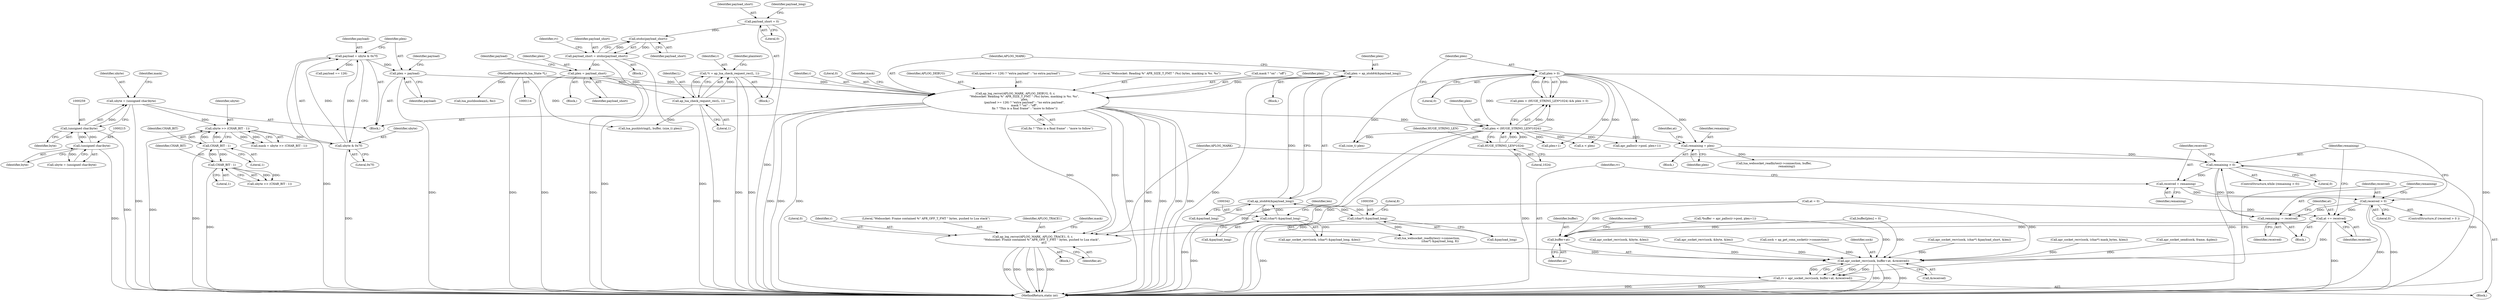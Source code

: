 digraph "0_httpd_643f0fcf3b8ab09a68f0ecd2aa37aafeda3e63ef@API" {
"1000471" [label="(Call,remaining > 0)"];
"1000492" [label="(Call,remaining -= received)"];
"1000488" [label="(Call,received > 0)"];
"1000475" [label="(Call,received = remaining)"];
"1000471" [label="(Call,remaining > 0)"];
"1000444" [label="(Call,remaining = plen)"];
"1000439" [label="(Call,plen > 0)"];
"1000434" [label="(Call,plen < (HUGE_STRING_LEN*1024))"];
"1000374" [label="(Call,ap_log_rerror(APLOG_MARK, APLOG_DEBUG, 0, r, \n                    \"Websocket: Reading %\" APR_SIZE_T_FMT \" (%s) bytes, masking is %s. %s\", \n                    plen,\n                    (payload >= 126) ? \"extra payload\" : \"no extra payload\", \n                    mask ? \"on\" : \"off\", \n                    fin ? \"This is a final frame\" : \"more to follow\"))"];
"1000147" [label="(Call,*r = ap_lua_check_request_rec(L, 1))"];
"1000149" [label="(Call,ap_lua_check_request_rec(L, 1))"];
"1000115" [label="(MethodParameterIn,lua_State *L)"];
"1000273" [label="(Call,plen = payload)"];
"1000268" [label="(Call,payload = ubyte & 0x7f)"];
"1000270" [label="(Call,ubyte & 0x7f)"];
"1000263" [label="(Call,ubyte >> (CHAR_BIT - 1))"];
"1000256" [label="(Call,ubyte = (unsigned char)byte)"];
"1000258" [label="(Call,(unsigned char)byte)"];
"1000214" [label="(Call,(unsigned char)byte)"];
"1000265" [label="(Call,CHAR_BIT - 1)"];
"1000221" [label="(Call,CHAR_BIT - 1)"];
"1000365" [label="(Call,plen = ap_ntoh64(&payload_long))"];
"1000367" [label="(Call,ap_ntoh64(&payload_long))"];
"1000341" [label="(Call,(char*) &payload_long)"];
"1000355" [label="(Call,(char*) &payload_long)"];
"1000319" [label="(Call,plen = payload_short)"];
"1000310" [label="(Call,payload_short = ntohs(payload_short))"];
"1000312" [label="(Call,ntohs(payload_short))"];
"1000136" [label="(Call,payload_short = 0)"];
"1000436" [label="(Call,HUGE_STRING_LEN*1024)"];
"1000495" [label="(Call,at += received)"];
"1000480" [label="(Call,apr_socket_recv(sock, buffer+at, &received))"];
"1000478" [label="(Call,rv = apr_socket_recv(sock, buffer+at, &received))"];
"1000482" [label="(Call,buffer+at)"];
"1000498" [label="(Call,ap_log_rerror(APLOG_MARK, APLOG_TRACE1, 0, r, \n                    \"Websocket: Frame contained %\" APR_OFF_T_FMT \" bytes, pushed to Lua stack\", \n                        at))"];
"1000498" [label="(Call,ap_log_rerror(APLOG_MARK, APLOG_TRACE1, 0, r, \n                    \"Websocket: Frame contained %\" APR_OFF_T_FMT \" bytes, pushed to Lua stack\", \n                        at))"];
"1000269" [label="(Identifier,payload)"];
"1000355" [label="(Call,(char*) &payload_long)"];
"1000482" [label="(Call,buffer+at)"];
"1000435" [label="(Identifier,plen)"];
"1000494" [label="(Identifier,received)"];
"1000321" [label="(Identifier,payload_short)"];
"1000222" [label="(Identifier,CHAR_BIT)"];
"1000500" [label="(Identifier,APLOG_TRACE1)"];
"1000256" [label="(Call,ubyte = (unsigned char)byte)"];
"1000266" [label="(Identifier,CHAR_BIT)"];
"1000481" [label="(Identifier,sock)"];
"1000147" [label="(Call,*r = ap_lua_check_request_rec(L, 1))"];
"1000495" [label="(Call,at += received)"];
"1000442" [label="(Block,)"];
"1000262" [label="(Identifier,mask)"];
"1000484" [label="(Identifier,at)"];
"1000489" [label="(Identifier,received)"];
"1000540" [label="(Call,(size_t) plen)"];
"1000491" [label="(Block,)"];
"1000543" [label="(Call,lua_pushboolean(L, fin))"];
"1000433" [label="(Call,plen < (HUGE_STRING_LEN*1024) && plen > 0)"];
"1000486" [label="(Identifier,received)"];
"1000487" [label="(ControlStructure,if (received > 0 ))"];
"1000499" [label="(Identifier,APLOG_MARK)"];
"1000522" [label="(Call,n < plen)"];
"1000278" [label="(Identifier,payload)"];
"1000212" [label="(Call,ubyte = (unsigned char)byte)"];
"1000137" [label="(Identifier,payload_short)"];
"1000149" [label="(Call,ap_lua_check_request_rec(L, 1))"];
"1000289" [label="(Call,apr_socket_recv(sock, (char*) &payload_short, &len))"];
"1000567" [label="(Call,apr_socket_send(sock, frame, &plen))"];
"1000516" [label="(Identifier,mask)"];
"1000455" [label="(Call,apr_palloc(r->pool, plen+1))"];
"1000472" [label="(Identifier,remaining)"];
"1000234" [label="(Call,apr_socket_recv(sock, &byte, &len))"];
"1000478" [label="(Call,rv = apr_socket_recv(sock, buffer+at, &received))"];
"1000319" [label="(Call,plen = payload_short)"];
"1000257" [label="(Identifier,ubyte)"];
"1000271" [label="(Identifier,ubyte)"];
"1000316" [label="(Identifier,rv)"];
"1000311" [label="(Identifier,payload_short)"];
"1000381" [label="(Call,(payload >= 126) ? \"extra payload\" : \"no extra payload\")"];
"1000343" [label="(Call,&payload_long)"];
"1000377" [label="(Literal,0)"];
"1000445" [label="(Identifier,remaining)"];
"1000275" [label="(Identifier,payload)"];
"1000219" [label="(Call,ubyte >> (CHAR_BIT - 1))"];
"1000328" [label="(Identifier,payload)"];
"1000450" [label="(Identifier,at)"];
"1000310" [label="(Call,payload_short = ntohs(payload_short))"];
"1000280" [label="(Block,)"];
"1000116" [label="(Block,)"];
"1000474" [label="(Block,)"];
"1000446" [label="(Identifier,plen)"];
"1000501" [label="(Literal,0)"];
"1000434" [label="(Call,plen < (HUGE_STRING_LEN*1024))"];
"1000313" [label="(Identifier,payload_short)"];
"1000479" [label="(Identifier,rv)"];
"1000509" [label="(Call,lua_websocket_readbytes(r->connection, buffer, \n                            remaining))"];
"1000470" [label="(ControlStructure,while (remaining > 0))"];
"1000476" [label="(Identifier,received)"];
"1000264" [label="(Identifier,ubyte)"];
"1000440" [label="(Identifier,plen)"];
"1000459" [label="(Call,plen+1)"];
"1000462" [label="(Call,buffer[plen] = 0)"];
"1000261" [label="(Call,mask = ubyte >> (CHAR_BIT - 1))"];
"1000138" [label="(Literal,0)"];
"1000469" [label="(Block,)"];
"1000406" [label="(Call,apr_socket_recv(sock, (char*) mask_bytes, &len))"];
"1000473" [label="(Literal,0)"];
"1000490" [label="(Literal,0)"];
"1000438" [label="(Literal,1024)"];
"1000216" [label="(Identifier,byte)"];
"1000475" [label="(Call,received = remaining)"];
"1000367" [label="(Call,ap_ntoh64(&payload_long))"];
"1000277" [label="(Call,payload == 126)"];
"1000141" [label="(Identifier,payload_long)"];
"1000376" [label="(Identifier,APLOG_DEBUG)"];
"1000504" [label="(Identifier,at)"];
"1000268" [label="(Call,payload = ubyte & 0x7f)"];
"1000441" [label="(Literal,0)"];
"1000260" [label="(Identifier,byte)"];
"1000273" [label="(Call,plen = payload)"];
"1000380" [label="(Identifier,plen)"];
"1000318" [label="(Block,)"];
"1000148" [label="(Identifier,r)"];
"1000270" [label="(Call,ubyte & 0x7f)"];
"1000375" [label="(Identifier,APLOG_MARK)"];
"1000493" [label="(Identifier,remaining)"];
"1000444" [label="(Call,remaining = plen)"];
"1000480" [label="(Call,apr_socket_recv(sock, buffer+at, &received))"];
"1000364" [label="(Block,)"];
"1000379" [label="(Literal,\"Websocket: Reading %\" APR_SIZE_T_FMT \" (%s) bytes, masking is %s. %s\")"];
"1000366" [label="(Identifier,plen)"];
"1000267" [label="(Literal,1)"];
"1000368" [label="(Call,&payload_long)"];
"1000339" [label="(Call,apr_socket_recv(sock, (char*) &payload_long, &len))"];
"1000537" [label="(Call,lua_pushlstring(L, buffer, (size_t) plen))"];
"1000453" [label="(Call,*buffer = apr_palloc(r->pool, plen+1))"];
"1000391" [label="(Call,fin ? \"This is a final frame\" : \"more to follow\")"];
"1000492" [label="(Call,remaining -= received)"];
"1000153" [label="(Identifier,plaintext)"];
"1000351" [label="(Call,lua_websocket_readbytes(r->connection, \n                            (char*) &payload_long, 8))"];
"1000185" [label="(Call,apr_socket_recv(sock, &byte, &len))"];
"1000265" [label="(Call,CHAR_BIT - 1)"];
"1000341" [label="(Call,(char*) &payload_long)"];
"1000497" [label="(Identifier,received)"];
"1000168" [label="(Call,sock = ap_get_conn_socket(r->connection))"];
"1000272" [label="(Literal,0x7f)"];
"1000258" [label="(Call,(unsigned char)byte)"];
"1000346" [label="(Identifier,len)"];
"1000357" [label="(Call,&payload_long)"];
"1000223" [label="(Literal,1)"];
"1000436" [label="(Call,HUGE_STRING_LEN*1024)"];
"1000263" [label="(Call,ubyte >> (CHAR_BIT - 1))"];
"1000274" [label="(Identifier,plen)"];
"1000214" [label="(Call,(unsigned char)byte)"];
"1000437" [label="(Identifier,HUGE_STRING_LEN)"];
"1000485" [label="(Call,&received)"];
"1000488" [label="(Call,received > 0)"];
"1000387" [label="(Call,mask ? \"on\" : \"off\")"];
"1000496" [label="(Identifier,at)"];
"1000365" [label="(Call,plen = ap_ntoh64(&payload_long))"];
"1000471" [label="(Call,remaining > 0)"];
"1000502" [label="(Identifier,r)"];
"1000221" [label="(Call,CHAR_BIT - 1)"];
"1000151" [label="(Literal,1)"];
"1000150" [label="(Identifier,L)"];
"1000136" [label="(Call,payload_short = 0)"];
"1000374" [label="(Call,ap_log_rerror(APLOG_MARK, APLOG_DEBUG, 0, r, \n                    \"Websocket: Reading %\" APR_SIZE_T_FMT \" (%s) bytes, masking is %s. %s\", \n                    plen,\n                    (payload >= 126) ? \"extra payload\" : \"no extra payload\", \n                    mask ? \"on\" : \"off\", \n                    fin ? \"This is a final frame\" : \"more to follow\"))"];
"1000503" [label="(Literal,\"Websocket: Frame contained %\" APR_OFF_T_FMT \" bytes, pushed to Lua stack\")"];
"1000477" [label="(Identifier,remaining)"];
"1000115" [label="(MethodParameterIn,lua_State *L)"];
"1000396" [label="(Identifier,mask)"];
"1000312" [label="(Call,ntohs(payload_short))"];
"1000449" [label="(Call,at = 0)"];
"1000483" [label="(Identifier,buffer)"];
"1000359" [label="(Literal,8)"];
"1000439" [label="(Call,plen > 0)"];
"1000378" [label="(Identifier,r)"];
"1000320" [label="(Identifier,plen)"];
"1000255" [label="(Block,)"];
"1000577" [label="(MethodReturn,static int)"];
"1000471" -> "1000470"  [label="AST: "];
"1000471" -> "1000473"  [label="CFG: "];
"1000472" -> "1000471"  [label="AST: "];
"1000473" -> "1000471"  [label="AST: "];
"1000476" -> "1000471"  [label="CFG: "];
"1000499" -> "1000471"  [label="CFG: "];
"1000471" -> "1000577"  [label="DDG: "];
"1000471" -> "1000577"  [label="DDG: "];
"1000492" -> "1000471"  [label="DDG: "];
"1000444" -> "1000471"  [label="DDG: "];
"1000471" -> "1000475"  [label="DDG: "];
"1000471" -> "1000492"  [label="DDG: "];
"1000492" -> "1000491"  [label="AST: "];
"1000492" -> "1000494"  [label="CFG: "];
"1000493" -> "1000492"  [label="AST: "];
"1000494" -> "1000492"  [label="AST: "];
"1000496" -> "1000492"  [label="CFG: "];
"1000488" -> "1000492"  [label="DDG: "];
"1000488" -> "1000487"  [label="AST: "];
"1000488" -> "1000490"  [label="CFG: "];
"1000489" -> "1000488"  [label="AST: "];
"1000490" -> "1000488"  [label="AST: "];
"1000472" -> "1000488"  [label="CFG: "];
"1000493" -> "1000488"  [label="CFG: "];
"1000488" -> "1000577"  [label="DDG: "];
"1000488" -> "1000577"  [label="DDG: "];
"1000475" -> "1000488"  [label="DDG: "];
"1000488" -> "1000495"  [label="DDG: "];
"1000475" -> "1000474"  [label="AST: "];
"1000475" -> "1000477"  [label="CFG: "];
"1000476" -> "1000475"  [label="AST: "];
"1000477" -> "1000475"  [label="AST: "];
"1000479" -> "1000475"  [label="CFG: "];
"1000444" -> "1000442"  [label="AST: "];
"1000444" -> "1000446"  [label="CFG: "];
"1000445" -> "1000444"  [label="AST: "];
"1000446" -> "1000444"  [label="AST: "];
"1000450" -> "1000444"  [label="CFG: "];
"1000439" -> "1000444"  [label="DDG: "];
"1000434" -> "1000444"  [label="DDG: "];
"1000444" -> "1000509"  [label="DDG: "];
"1000439" -> "1000433"  [label="AST: "];
"1000439" -> "1000441"  [label="CFG: "];
"1000440" -> "1000439"  [label="AST: "];
"1000441" -> "1000439"  [label="AST: "];
"1000433" -> "1000439"  [label="CFG: "];
"1000439" -> "1000577"  [label="DDG: "];
"1000439" -> "1000433"  [label="DDG: "];
"1000439" -> "1000433"  [label="DDG: "];
"1000434" -> "1000439"  [label="DDG: "];
"1000439" -> "1000455"  [label="DDG: "];
"1000439" -> "1000459"  [label="DDG: "];
"1000439" -> "1000522"  [label="DDG: "];
"1000439" -> "1000540"  [label="DDG: "];
"1000434" -> "1000433"  [label="AST: "];
"1000434" -> "1000436"  [label="CFG: "];
"1000435" -> "1000434"  [label="AST: "];
"1000436" -> "1000434"  [label="AST: "];
"1000440" -> "1000434"  [label="CFG: "];
"1000433" -> "1000434"  [label="CFG: "];
"1000434" -> "1000577"  [label="DDG: "];
"1000434" -> "1000577"  [label="DDG: "];
"1000434" -> "1000433"  [label="DDG: "];
"1000434" -> "1000433"  [label="DDG: "];
"1000374" -> "1000434"  [label="DDG: "];
"1000436" -> "1000434"  [label="DDG: "];
"1000436" -> "1000434"  [label="DDG: "];
"1000434" -> "1000455"  [label="DDG: "];
"1000434" -> "1000459"  [label="DDG: "];
"1000434" -> "1000522"  [label="DDG: "];
"1000434" -> "1000540"  [label="DDG: "];
"1000374" -> "1000255"  [label="AST: "];
"1000374" -> "1000391"  [label="CFG: "];
"1000375" -> "1000374"  [label="AST: "];
"1000376" -> "1000374"  [label="AST: "];
"1000377" -> "1000374"  [label="AST: "];
"1000378" -> "1000374"  [label="AST: "];
"1000379" -> "1000374"  [label="AST: "];
"1000380" -> "1000374"  [label="AST: "];
"1000381" -> "1000374"  [label="AST: "];
"1000387" -> "1000374"  [label="AST: "];
"1000391" -> "1000374"  [label="AST: "];
"1000396" -> "1000374"  [label="CFG: "];
"1000374" -> "1000577"  [label="DDG: "];
"1000374" -> "1000577"  [label="DDG: "];
"1000374" -> "1000577"  [label="DDG: "];
"1000374" -> "1000577"  [label="DDG: "];
"1000374" -> "1000577"  [label="DDG: "];
"1000374" -> "1000577"  [label="DDG: "];
"1000374" -> "1000577"  [label="DDG: "];
"1000374" -> "1000577"  [label="DDG: "];
"1000147" -> "1000374"  [label="DDG: "];
"1000273" -> "1000374"  [label="DDG: "];
"1000365" -> "1000374"  [label="DDG: "];
"1000319" -> "1000374"  [label="DDG: "];
"1000374" -> "1000498"  [label="DDG: "];
"1000374" -> "1000498"  [label="DDG: "];
"1000147" -> "1000116"  [label="AST: "];
"1000147" -> "1000149"  [label="CFG: "];
"1000148" -> "1000147"  [label="AST: "];
"1000149" -> "1000147"  [label="AST: "];
"1000153" -> "1000147"  [label="CFG: "];
"1000147" -> "1000577"  [label="DDG: "];
"1000147" -> "1000577"  [label="DDG: "];
"1000149" -> "1000147"  [label="DDG: "];
"1000149" -> "1000147"  [label="DDG: "];
"1000149" -> "1000151"  [label="CFG: "];
"1000150" -> "1000149"  [label="AST: "];
"1000151" -> "1000149"  [label="AST: "];
"1000149" -> "1000577"  [label="DDG: "];
"1000115" -> "1000149"  [label="DDG: "];
"1000149" -> "1000537"  [label="DDG: "];
"1000115" -> "1000114"  [label="AST: "];
"1000115" -> "1000577"  [label="DDG: "];
"1000115" -> "1000537"  [label="DDG: "];
"1000115" -> "1000543"  [label="DDG: "];
"1000273" -> "1000255"  [label="AST: "];
"1000273" -> "1000275"  [label="CFG: "];
"1000274" -> "1000273"  [label="AST: "];
"1000275" -> "1000273"  [label="AST: "];
"1000278" -> "1000273"  [label="CFG: "];
"1000273" -> "1000577"  [label="DDG: "];
"1000268" -> "1000273"  [label="DDG: "];
"1000268" -> "1000255"  [label="AST: "];
"1000268" -> "1000270"  [label="CFG: "];
"1000269" -> "1000268"  [label="AST: "];
"1000270" -> "1000268"  [label="AST: "];
"1000274" -> "1000268"  [label="CFG: "];
"1000268" -> "1000577"  [label="DDG: "];
"1000270" -> "1000268"  [label="DDG: "];
"1000270" -> "1000268"  [label="DDG: "];
"1000268" -> "1000277"  [label="DDG: "];
"1000270" -> "1000272"  [label="CFG: "];
"1000271" -> "1000270"  [label="AST: "];
"1000272" -> "1000270"  [label="AST: "];
"1000270" -> "1000577"  [label="DDG: "];
"1000263" -> "1000270"  [label="DDG: "];
"1000263" -> "1000261"  [label="AST: "];
"1000263" -> "1000265"  [label="CFG: "];
"1000264" -> "1000263"  [label="AST: "];
"1000265" -> "1000263"  [label="AST: "];
"1000261" -> "1000263"  [label="CFG: "];
"1000263" -> "1000577"  [label="DDG: "];
"1000263" -> "1000261"  [label="DDG: "];
"1000263" -> "1000261"  [label="DDG: "];
"1000256" -> "1000263"  [label="DDG: "];
"1000265" -> "1000263"  [label="DDG: "];
"1000265" -> "1000263"  [label="DDG: "];
"1000256" -> "1000255"  [label="AST: "];
"1000256" -> "1000258"  [label="CFG: "];
"1000257" -> "1000256"  [label="AST: "];
"1000258" -> "1000256"  [label="AST: "];
"1000262" -> "1000256"  [label="CFG: "];
"1000256" -> "1000577"  [label="DDG: "];
"1000258" -> "1000256"  [label="DDG: "];
"1000258" -> "1000260"  [label="CFG: "];
"1000259" -> "1000258"  [label="AST: "];
"1000260" -> "1000258"  [label="AST: "];
"1000258" -> "1000577"  [label="DDG: "];
"1000258" -> "1000214"  [label="DDG: "];
"1000214" -> "1000258"  [label="DDG: "];
"1000214" -> "1000212"  [label="AST: "];
"1000214" -> "1000216"  [label="CFG: "];
"1000215" -> "1000214"  [label="AST: "];
"1000216" -> "1000214"  [label="AST: "];
"1000212" -> "1000214"  [label="CFG: "];
"1000214" -> "1000577"  [label="DDG: "];
"1000214" -> "1000212"  [label="DDG: "];
"1000265" -> "1000267"  [label="CFG: "];
"1000266" -> "1000265"  [label="AST: "];
"1000267" -> "1000265"  [label="AST: "];
"1000265" -> "1000577"  [label="DDG: "];
"1000265" -> "1000221"  [label="DDG: "];
"1000221" -> "1000265"  [label="DDG: "];
"1000221" -> "1000219"  [label="AST: "];
"1000221" -> "1000223"  [label="CFG: "];
"1000222" -> "1000221"  [label="AST: "];
"1000223" -> "1000221"  [label="AST: "];
"1000219" -> "1000221"  [label="CFG: "];
"1000221" -> "1000577"  [label="DDG: "];
"1000221" -> "1000219"  [label="DDG: "];
"1000221" -> "1000219"  [label="DDG: "];
"1000365" -> "1000364"  [label="AST: "];
"1000365" -> "1000367"  [label="CFG: "];
"1000366" -> "1000365"  [label="AST: "];
"1000367" -> "1000365"  [label="AST: "];
"1000375" -> "1000365"  [label="CFG: "];
"1000365" -> "1000577"  [label="DDG: "];
"1000367" -> "1000365"  [label="DDG: "];
"1000367" -> "1000368"  [label="CFG: "];
"1000368" -> "1000367"  [label="AST: "];
"1000367" -> "1000577"  [label="DDG: "];
"1000367" -> "1000341"  [label="DDG: "];
"1000367" -> "1000355"  [label="DDG: "];
"1000341" -> "1000367"  [label="DDG: "];
"1000355" -> "1000367"  [label="DDG: "];
"1000341" -> "1000339"  [label="AST: "];
"1000341" -> "1000343"  [label="CFG: "];
"1000342" -> "1000341"  [label="AST: "];
"1000343" -> "1000341"  [label="AST: "];
"1000346" -> "1000341"  [label="CFG: "];
"1000341" -> "1000577"  [label="DDG: "];
"1000341" -> "1000339"  [label="DDG: "];
"1000355" -> "1000351"  [label="AST: "];
"1000355" -> "1000357"  [label="CFG: "];
"1000356" -> "1000355"  [label="AST: "];
"1000357" -> "1000355"  [label="AST: "];
"1000359" -> "1000355"  [label="CFG: "];
"1000355" -> "1000577"  [label="DDG: "];
"1000355" -> "1000351"  [label="DDG: "];
"1000319" -> "1000318"  [label="AST: "];
"1000319" -> "1000321"  [label="CFG: "];
"1000320" -> "1000319"  [label="AST: "];
"1000321" -> "1000319"  [label="AST: "];
"1000328" -> "1000319"  [label="CFG: "];
"1000319" -> "1000577"  [label="DDG: "];
"1000319" -> "1000577"  [label="DDG: "];
"1000310" -> "1000319"  [label="DDG: "];
"1000310" -> "1000280"  [label="AST: "];
"1000310" -> "1000312"  [label="CFG: "];
"1000311" -> "1000310"  [label="AST: "];
"1000312" -> "1000310"  [label="AST: "];
"1000316" -> "1000310"  [label="CFG: "];
"1000310" -> "1000577"  [label="DDG: "];
"1000310" -> "1000577"  [label="DDG: "];
"1000312" -> "1000310"  [label="DDG: "];
"1000310" -> "1000312"  [label="DDG: "];
"1000312" -> "1000313"  [label="CFG: "];
"1000313" -> "1000312"  [label="AST: "];
"1000136" -> "1000312"  [label="DDG: "];
"1000136" -> "1000116"  [label="AST: "];
"1000136" -> "1000138"  [label="CFG: "];
"1000137" -> "1000136"  [label="AST: "];
"1000138" -> "1000136"  [label="AST: "];
"1000141" -> "1000136"  [label="CFG: "];
"1000136" -> "1000577"  [label="DDG: "];
"1000436" -> "1000438"  [label="CFG: "];
"1000437" -> "1000436"  [label="AST: "];
"1000438" -> "1000436"  [label="AST: "];
"1000436" -> "1000577"  [label="DDG: "];
"1000495" -> "1000491"  [label="AST: "];
"1000495" -> "1000497"  [label="CFG: "];
"1000496" -> "1000495"  [label="AST: "];
"1000497" -> "1000495"  [label="AST: "];
"1000472" -> "1000495"  [label="CFG: "];
"1000495" -> "1000577"  [label="DDG: "];
"1000495" -> "1000480"  [label="DDG: "];
"1000495" -> "1000482"  [label="DDG: "];
"1000449" -> "1000495"  [label="DDG: "];
"1000495" -> "1000498"  [label="DDG: "];
"1000480" -> "1000478"  [label="AST: "];
"1000480" -> "1000485"  [label="CFG: "];
"1000481" -> "1000480"  [label="AST: "];
"1000482" -> "1000480"  [label="AST: "];
"1000485" -> "1000480"  [label="AST: "];
"1000478" -> "1000480"  [label="CFG: "];
"1000480" -> "1000577"  [label="DDG: "];
"1000480" -> "1000577"  [label="DDG: "];
"1000480" -> "1000577"  [label="DDG: "];
"1000480" -> "1000478"  [label="DDG: "];
"1000480" -> "1000478"  [label="DDG: "];
"1000480" -> "1000478"  [label="DDG: "];
"1000185" -> "1000480"  [label="DDG: "];
"1000567" -> "1000480"  [label="DDG: "];
"1000406" -> "1000480"  [label="DDG: "];
"1000339" -> "1000480"  [label="DDG: "];
"1000289" -> "1000480"  [label="DDG: "];
"1000168" -> "1000480"  [label="DDG: "];
"1000234" -> "1000480"  [label="DDG: "];
"1000462" -> "1000480"  [label="DDG: "];
"1000453" -> "1000480"  [label="DDG: "];
"1000449" -> "1000480"  [label="DDG: "];
"1000478" -> "1000474"  [label="AST: "];
"1000479" -> "1000478"  [label="AST: "];
"1000489" -> "1000478"  [label="CFG: "];
"1000478" -> "1000577"  [label="DDG: "];
"1000478" -> "1000577"  [label="DDG: "];
"1000482" -> "1000484"  [label="CFG: "];
"1000483" -> "1000482"  [label="AST: "];
"1000484" -> "1000482"  [label="AST: "];
"1000486" -> "1000482"  [label="CFG: "];
"1000462" -> "1000482"  [label="DDG: "];
"1000453" -> "1000482"  [label="DDG: "];
"1000449" -> "1000482"  [label="DDG: "];
"1000498" -> "1000469"  [label="AST: "];
"1000498" -> "1000504"  [label="CFG: "];
"1000499" -> "1000498"  [label="AST: "];
"1000500" -> "1000498"  [label="AST: "];
"1000501" -> "1000498"  [label="AST: "];
"1000502" -> "1000498"  [label="AST: "];
"1000503" -> "1000498"  [label="AST: "];
"1000504" -> "1000498"  [label="AST: "];
"1000516" -> "1000498"  [label="CFG: "];
"1000498" -> "1000577"  [label="DDG: "];
"1000498" -> "1000577"  [label="DDG: "];
"1000498" -> "1000577"  [label="DDG: "];
"1000498" -> "1000577"  [label="DDG: "];
"1000498" -> "1000577"  [label="DDG: "];
"1000449" -> "1000498"  [label="DDG: "];
}
